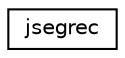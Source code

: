 digraph "Graphical Class Hierarchy"
{
 // LATEX_PDF_SIZE
  edge [fontname="Helvetica",fontsize="10",labelfontname="Helvetica",labelfontsize="10"];
  node [fontname="Helvetica",fontsize="10",shape=record];
  rankdir="LR";
  Node0 [label="jsegrec",height=0.2,width=0.4,color="black", fillcolor="white", style="filled",URL="$structjsegrec.html",tooltip=" "];
}
